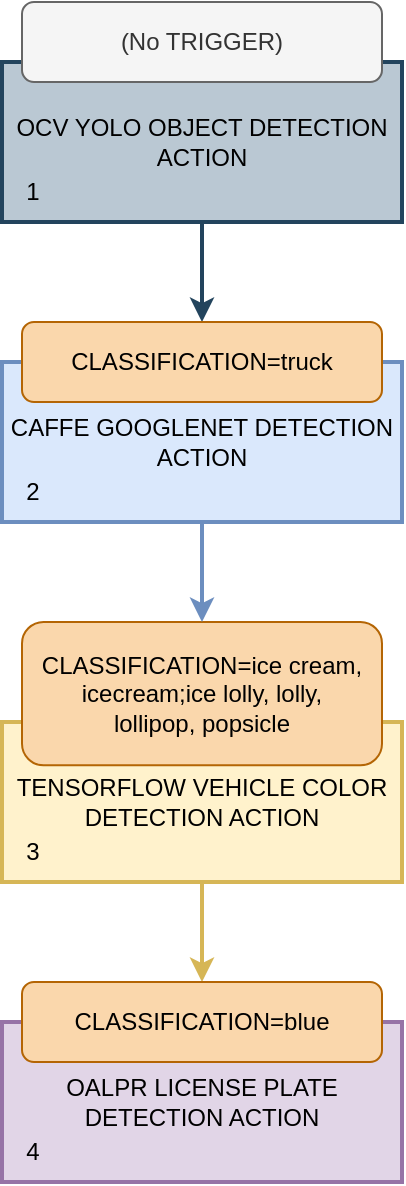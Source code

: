 <mxfile version="22.0.2" type="device">
  <diagram name="Page-1" id="UjpUVTi0bv8DyGv0PaFO">
    <mxGraphModel dx="1434" dy="838" grid="1" gridSize="10" guides="1" tooltips="1" connect="1" arrows="1" fold="1" page="1" pageScale="1" pageWidth="850" pageHeight="1400" math="0" shadow="0">
      <root>
        <mxCell id="0" />
        <mxCell id="1" parent="0" />
        <mxCell id="BD9wqIizC6qwUtB0tyqI-44" style="rounded=0;orthogonalLoop=1;jettySize=auto;html=1;strokeWidth=2;fillColor=#bac8d3;strokeColor=#23445d;exitX=0.5;exitY=1;exitDx=0;exitDy=0;" parent="1" source="BD9wqIizC6qwUtB0tyqI-4" edge="1">
          <mxGeometry relative="1" as="geometry">
            <mxPoint x="510" y="110" as="sourcePoint" />
            <mxPoint x="410" y="200" as="targetPoint" />
          </mxGeometry>
        </mxCell>
        <mxCell id="BD9wqIizC6qwUtB0tyqI-4" value="OCV YOLO OBJECT DETECTION ACTION" style="rounded=0;whiteSpace=wrap;html=1;strokeWidth=2;fillColor=#bac8d3;strokeColor=#23445d;" parent="1" vertex="1">
          <mxGeometry x="310" y="70" width="200" height="80" as="geometry" />
        </mxCell>
        <mxCell id="BD9wqIizC6qwUtB0tyqI-5" value="CAFFE GOOGLENET DETECTION ACTION" style="rounded=0;whiteSpace=wrap;html=1;strokeWidth=2;fillColor=#dae8fc;strokeColor=#6c8ebf;" parent="1" vertex="1">
          <mxGeometry x="310" y="220" width="200" height="80" as="geometry" />
        </mxCell>
        <mxCell id="BD9wqIizC6qwUtB0tyqI-6" value="TENSORFLOW VEHICLE COLOR DETECTION ACTION" style="rounded=0;whiteSpace=wrap;html=1;strokeWidth=2;fillColor=#fff2cc;strokeColor=#d6b656;" parent="1" vertex="1">
          <mxGeometry x="310" y="400" width="200" height="80" as="geometry" />
        </mxCell>
        <mxCell id="BD9wqIizC6qwUtB0tyqI-7" value="OALPR LICENSE PLATE DETECTION ACTION" style="rounded=0;whiteSpace=wrap;html=1;strokeWidth=2;fillColor=#e1d5e7;strokeColor=#9673a6;" parent="1" vertex="1">
          <mxGeometry x="310" y="550" width="200" height="80" as="geometry" />
        </mxCell>
        <mxCell id="BD9wqIizC6qwUtB0tyqI-10" value="(No TRIGGER)" style="rounded=1;whiteSpace=wrap;html=1;fillColor=#f5f5f5;fontColor=#333333;strokeColor=#666666;" parent="1" vertex="1">
          <mxGeometry x="320" y="40" width="180" height="40" as="geometry" />
        </mxCell>
        <mxCell id="BD9wqIizC6qwUtB0tyqI-11" style="edgeStyle=orthogonalEdgeStyle;rounded=0;orthogonalLoop=1;jettySize=auto;html=1;exitX=0.5;exitY=1;exitDx=0;exitDy=0;fillColor=#d5e8d4;strokeColor=#82b366;" parent="1" source="BD9wqIizC6qwUtB0tyqI-10" target="BD9wqIizC6qwUtB0tyqI-10" edge="1">
          <mxGeometry relative="1" as="geometry" />
        </mxCell>
        <mxCell id="BD9wqIizC6qwUtB0tyqI-39" value="1" style="text;html=1;align=center;verticalAlign=middle;resizable=0;points=[];autosize=1;strokeColor=none;fillColor=none;" parent="1" vertex="1">
          <mxGeometry x="310" y="120" width="30" height="30" as="geometry" />
        </mxCell>
        <mxCell id="BD9wqIizC6qwUtB0tyqI-40" value="2" style="text;html=1;align=center;verticalAlign=middle;resizable=0;points=[];autosize=1;strokeColor=none;fillColor=none;" parent="1" vertex="1">
          <mxGeometry x="310" y="270" width="30" height="30" as="geometry" />
        </mxCell>
        <mxCell id="BD9wqIizC6qwUtB0tyqI-41" value="3" style="text;html=1;align=center;verticalAlign=middle;resizable=0;points=[];autosize=1;strokeColor=none;fillColor=none;" parent="1" vertex="1">
          <mxGeometry x="310" y="450" width="30" height="30" as="geometry" />
        </mxCell>
        <mxCell id="BD9wqIizC6qwUtB0tyqI-42" value="4" style="text;html=1;align=center;verticalAlign=middle;resizable=0;points=[];autosize=1;strokeColor=none;fillColor=none;" parent="1" vertex="1">
          <mxGeometry x="310" y="600" width="30" height="30" as="geometry" />
        </mxCell>
        <mxCell id="JOvgn_R1egem68Y_tBXg-4" value="CLASSIFICATION=truck" style="rounded=1;whiteSpace=wrap;html=1;fillColor=#fad7ac;strokeColor=#b46504;" parent="1" vertex="1">
          <mxGeometry x="320" y="200" width="180" height="40" as="geometry" />
        </mxCell>
        <mxCell id="JOvgn_R1egem68Y_tBXg-5" value="&lt;div style=&quot;font-size: 12px;&quot;&gt;CLASSIFICATION=ice cream,&lt;/div&gt;&lt;div style=&quot;font-size: 12px;&quot;&gt;icecream;ice lolly, lolly,&lt;br style=&quot;font-size: 12px;&quot;&gt;lollipop, popsicle&lt;/div&gt;" style="rounded=1;whiteSpace=wrap;html=1;fillColor=#fad7ac;strokeColor=#b46504;fontSize=12;" parent="1" vertex="1">
          <mxGeometry x="320" y="350" width="180" height="71.67" as="geometry" />
        </mxCell>
        <mxCell id="JOvgn_R1egem68Y_tBXg-6" style="rounded=0;orthogonalLoop=1;jettySize=auto;html=1;strokeWidth=2;fillColor=#dae8fc;strokeColor=#6c8ebf;entryX=0.5;entryY=0;entryDx=0;entryDy=0;exitX=0.5;exitY=1;exitDx=0;exitDy=0;" parent="1" source="BD9wqIizC6qwUtB0tyqI-5" target="JOvgn_R1egem68Y_tBXg-5" edge="1">
          <mxGeometry relative="1" as="geometry">
            <mxPoint x="420" y="160" as="sourcePoint" />
            <mxPoint x="420" y="210" as="targetPoint" />
          </mxGeometry>
        </mxCell>
        <mxCell id="JOvgn_R1egem68Y_tBXg-8" style="rounded=0;orthogonalLoop=1;jettySize=auto;html=1;strokeWidth=2;fillColor=#fff2cc;strokeColor=#d6b656;entryX=0.5;entryY=0;entryDx=0;entryDy=0;exitX=0.5;exitY=1;exitDx=0;exitDy=0;" parent="1" source="BD9wqIizC6qwUtB0tyqI-6" target="JOvgn_R1egem68Y_tBXg-9" edge="1">
          <mxGeometry relative="1" as="geometry">
            <mxPoint x="420" y="310" as="sourcePoint" />
            <mxPoint x="420" y="360" as="targetPoint" />
          </mxGeometry>
        </mxCell>
        <mxCell id="JOvgn_R1egem68Y_tBXg-9" value="CLASSIFICATION=blue" style="rounded=1;whiteSpace=wrap;html=1;fillColor=#fad7ac;strokeColor=#b46504;" parent="1" vertex="1">
          <mxGeometry x="320" y="530" width="180" height="40" as="geometry" />
        </mxCell>
      </root>
    </mxGraphModel>
  </diagram>
</mxfile>
